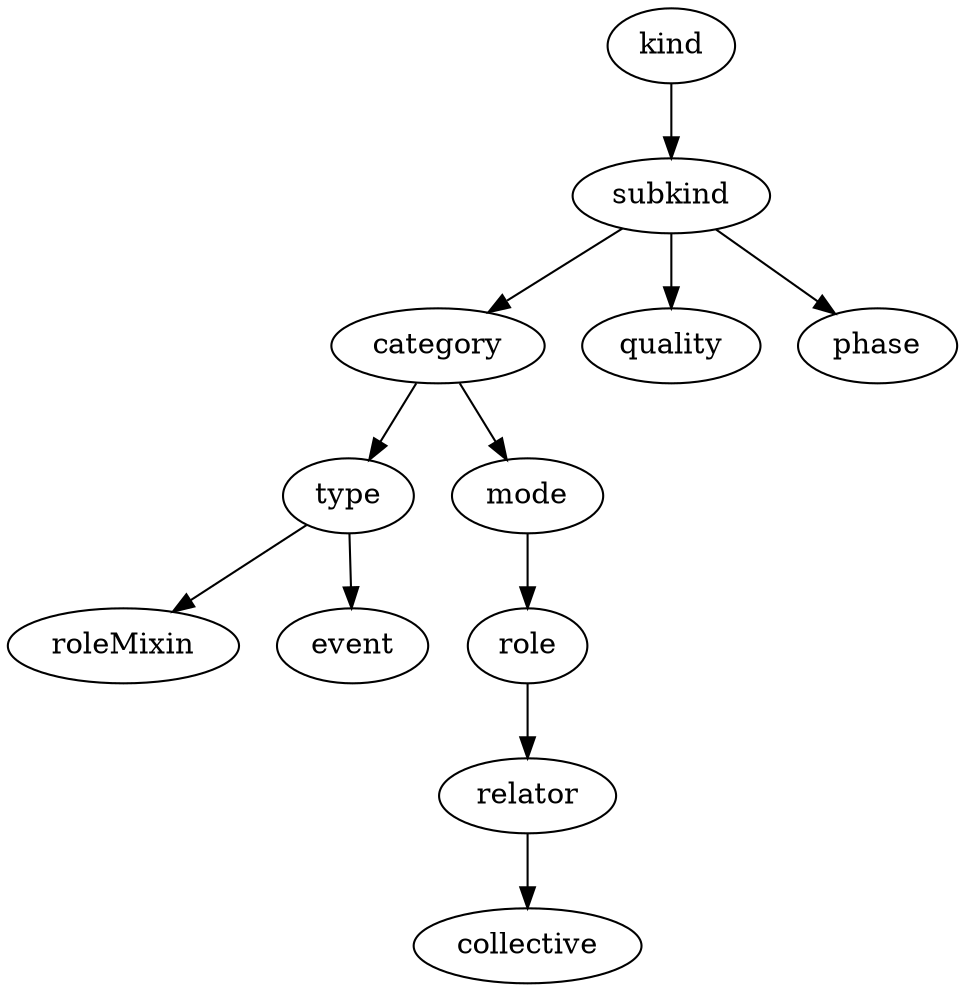 strict digraph {
kind;
subkind;
category;
quality;
phase;
type;
mode;
roleMixin;
event;
role;
relator;
collective;
kind -> subkind;
subkind -> category;
subkind -> quality;
subkind -> phase;
category -> type;
category -> mode;
type -> roleMixin;
type -> event;
mode -> role;
role -> relator;
relator -> collective;
}
